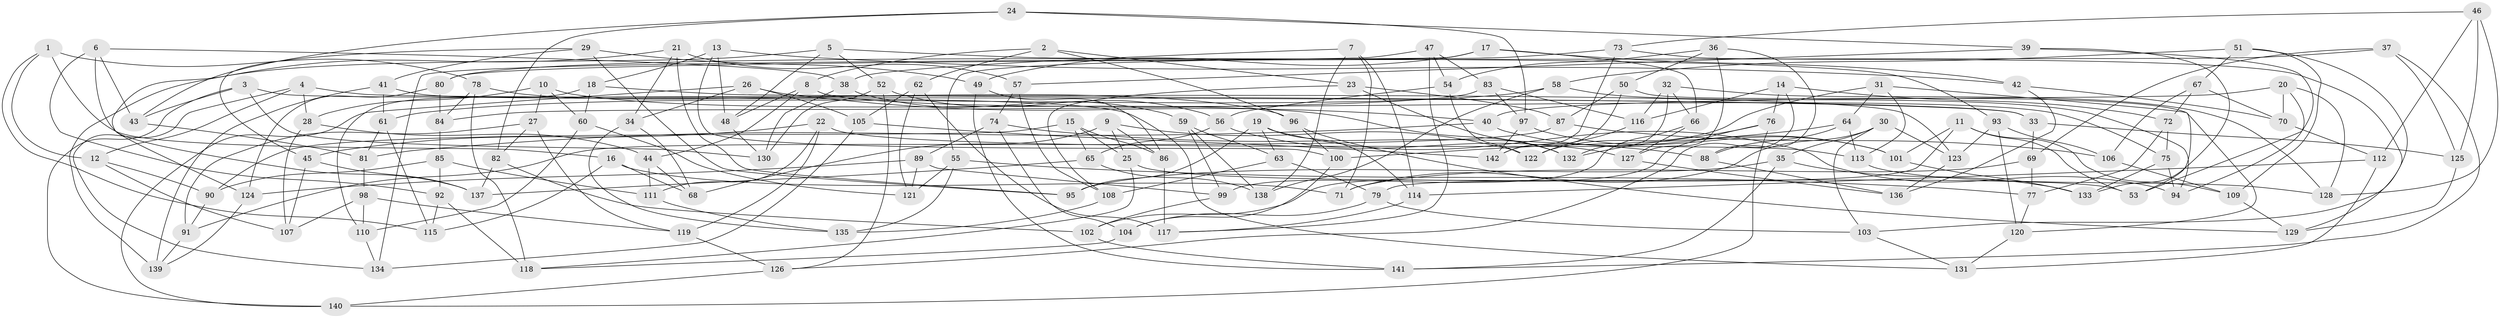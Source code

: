 // Generated by graph-tools (version 1.1) at 2025/50/03/09/25 03:50:51]
// undirected, 142 vertices, 284 edges
graph export_dot {
graph [start="1"]
  node [color=gray90,style=filled];
  1;
  2;
  3;
  4;
  5;
  6;
  7;
  8;
  9;
  10;
  11;
  12;
  13;
  14;
  15;
  16;
  17;
  18;
  19;
  20;
  21;
  22;
  23;
  24;
  25;
  26;
  27;
  28;
  29;
  30;
  31;
  32;
  33;
  34;
  35;
  36;
  37;
  38;
  39;
  40;
  41;
  42;
  43;
  44;
  45;
  46;
  47;
  48;
  49;
  50;
  51;
  52;
  53;
  54;
  55;
  56;
  57;
  58;
  59;
  60;
  61;
  62;
  63;
  64;
  65;
  66;
  67;
  68;
  69;
  70;
  71;
  72;
  73;
  74;
  75;
  76;
  77;
  78;
  79;
  80;
  81;
  82;
  83;
  84;
  85;
  86;
  87;
  88;
  89;
  90;
  91;
  92;
  93;
  94;
  95;
  96;
  97;
  98;
  99;
  100;
  101;
  102;
  103;
  104;
  105;
  106;
  107;
  108;
  109;
  110;
  111;
  112;
  113;
  114;
  115;
  116;
  117;
  118;
  119;
  120;
  121;
  122;
  123;
  124;
  125;
  126;
  127;
  128;
  129;
  130;
  131;
  132;
  133;
  134;
  135;
  136;
  137;
  138;
  139;
  140;
  141;
  142;
  1 -- 115;
  1 -- 16;
  1 -- 78;
  1 -- 12;
  2 -- 8;
  2 -- 96;
  2 -- 23;
  2 -- 62;
  3 -- 43;
  3 -- 123;
  3 -- 140;
  3 -- 130;
  4 -- 33;
  4 -- 134;
  4 -- 28;
  4 -- 12;
  5 -- 139;
  5 -- 52;
  5 -- 48;
  5 -- 93;
  6 -- 137;
  6 -- 38;
  6 -- 92;
  6 -- 43;
  7 -- 71;
  7 -- 138;
  7 -- 38;
  7 -- 114;
  8 -- 44;
  8 -- 75;
  8 -- 48;
  9 -- 86;
  9 -- 25;
  9 -- 68;
  9 -- 122;
  10 -- 60;
  10 -- 132;
  10 -- 28;
  10 -- 27;
  11 -- 79;
  11 -- 109;
  11 -- 53;
  11 -- 101;
  12 -- 90;
  12 -- 107;
  13 -- 48;
  13 -- 100;
  13 -- 42;
  13 -- 18;
  14 -- 116;
  14 -- 76;
  14 -- 72;
  14 -- 126;
  15 -- 25;
  15 -- 86;
  15 -- 65;
  15 -- 90;
  16 -- 68;
  16 -- 71;
  16 -- 115;
  17 -- 42;
  17 -- 49;
  17 -- 66;
  17 -- 134;
  18 -- 110;
  18 -- 60;
  18 -- 33;
  19 -- 95;
  19 -- 114;
  19 -- 94;
  19 -- 63;
  20 -- 94;
  20 -- 70;
  20 -- 128;
  20 -- 40;
  21 -- 57;
  21 -- 95;
  21 -- 34;
  21 -- 124;
  22 -- 111;
  22 -- 119;
  22 -- 45;
  22 -- 113;
  23 -- 132;
  23 -- 87;
  23 -- 108;
  24 -- 82;
  24 -- 97;
  24 -- 39;
  24 -- 43;
  25 -- 118;
  25 -- 53;
  26 -- 140;
  26 -- 40;
  26 -- 34;
  26 -- 105;
  27 -- 82;
  27 -- 91;
  27 -- 119;
  28 -- 44;
  28 -- 107;
  29 -- 45;
  29 -- 49;
  29 -- 95;
  29 -- 41;
  30 -- 71;
  30 -- 103;
  30 -- 35;
  30 -- 123;
  31 -- 113;
  31 -- 122;
  31 -- 64;
  31 -- 53;
  32 -- 128;
  32 -- 116;
  32 -- 132;
  32 -- 66;
  33 -- 125;
  33 -- 69;
  34 -- 135;
  34 -- 68;
  35 -- 95;
  35 -- 141;
  35 -- 133;
  36 -- 50;
  36 -- 88;
  36 -- 54;
  36 -- 127;
  37 -- 80;
  37 -- 69;
  37 -- 125;
  37 -- 141;
  38 -- 130;
  38 -- 59;
  39 -- 133;
  39 -- 57;
  39 -- 53;
  40 -- 81;
  40 -- 101;
  41 -- 61;
  41 -- 139;
  41 -- 131;
  42 -- 136;
  42 -- 70;
  43 -- 81;
  44 -- 111;
  44 -- 68;
  45 -- 137;
  45 -- 107;
  46 -- 112;
  46 -- 128;
  46 -- 73;
  46 -- 125;
  47 -- 54;
  47 -- 55;
  47 -- 117;
  47 -- 83;
  48 -- 130;
  49 -- 86;
  49 -- 141;
  50 -- 87;
  50 -- 142;
  50 -- 120;
  51 -- 109;
  51 -- 103;
  51 -- 67;
  51 -- 58;
  52 -- 126;
  52 -- 130;
  52 -- 56;
  54 -- 122;
  54 -- 56;
  55 -- 135;
  55 -- 121;
  55 -- 77;
  56 -- 127;
  56 -- 65;
  57 -- 108;
  57 -- 74;
  58 -- 94;
  58 -- 138;
  58 -- 61;
  59 -- 99;
  59 -- 63;
  59 -- 138;
  60 -- 110;
  60 -- 121;
  61 -- 115;
  61 -- 81;
  62 -- 117;
  62 -- 105;
  62 -- 121;
  63 -- 108;
  63 -- 79;
  64 -- 100;
  64 -- 88;
  64 -- 113;
  65 -- 138;
  65 -- 137;
  66 -- 127;
  66 -- 99;
  67 -- 72;
  67 -- 106;
  67 -- 70;
  69 -- 77;
  69 -- 71;
  70 -- 112;
  72 -- 77;
  72 -- 75;
  73 -- 129;
  73 -- 142;
  73 -- 80;
  74 -- 104;
  74 -- 88;
  74 -- 89;
  75 -- 94;
  75 -- 133;
  76 -- 140;
  76 -- 102;
  76 -- 132;
  77 -- 120;
  78 -- 96;
  78 -- 84;
  78 -- 118;
  79 -- 103;
  79 -- 104;
  80 -- 124;
  80 -- 84;
  81 -- 98;
  82 -- 137;
  82 -- 102;
  83 -- 84;
  83 -- 116;
  83 -- 97;
  84 -- 85;
  85 -- 111;
  85 -- 92;
  85 -- 90;
  86 -- 117;
  87 -- 91;
  87 -- 106;
  88 -- 136;
  89 -- 99;
  89 -- 121;
  89 -- 124;
  90 -- 91;
  91 -- 139;
  92 -- 118;
  92 -- 115;
  93 -- 106;
  93 -- 120;
  93 -- 123;
  96 -- 100;
  96 -- 129;
  97 -- 142;
  97 -- 101;
  98 -- 119;
  98 -- 107;
  98 -- 110;
  99 -- 102;
  100 -- 104;
  101 -- 133;
  102 -- 141;
  103 -- 131;
  104 -- 118;
  105 -- 134;
  105 -- 142;
  106 -- 109;
  108 -- 135;
  109 -- 129;
  110 -- 134;
  111 -- 135;
  112 -- 114;
  112 -- 131;
  113 -- 128;
  114 -- 117;
  116 -- 122;
  119 -- 126;
  120 -- 131;
  123 -- 136;
  124 -- 139;
  125 -- 129;
  126 -- 140;
  127 -- 136;
}
